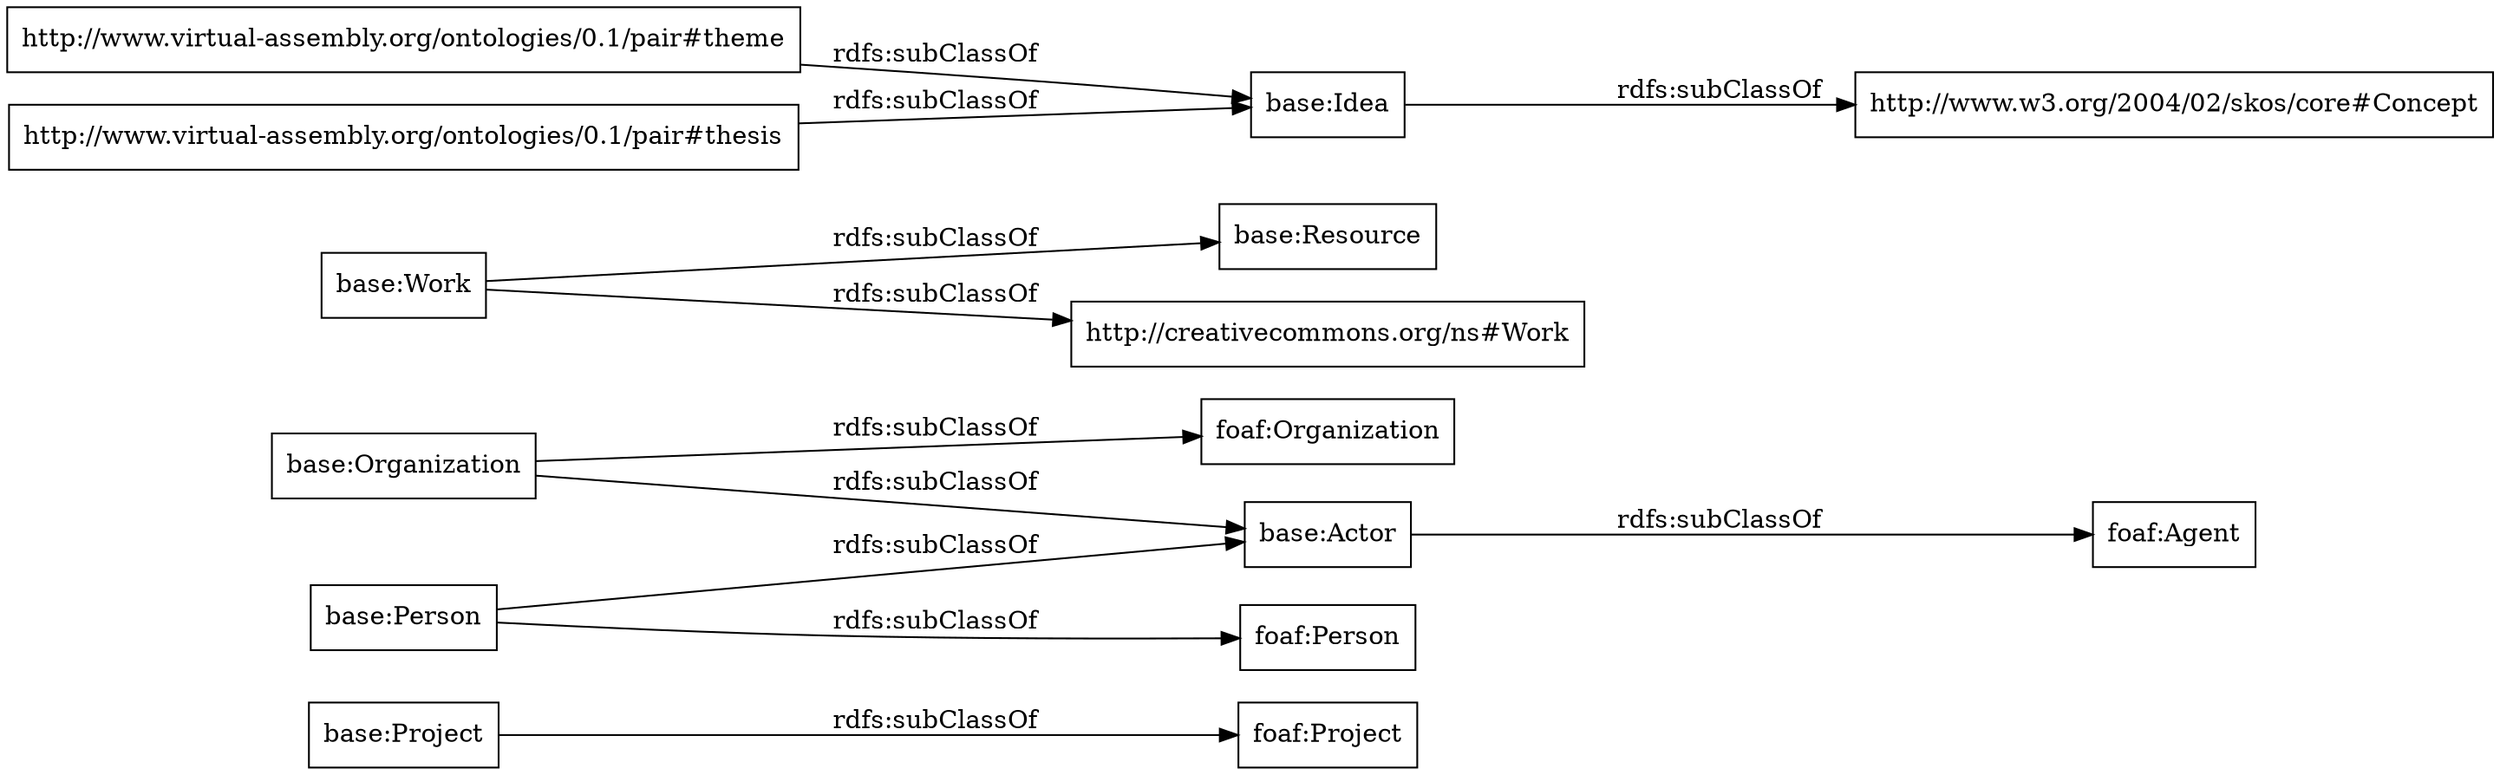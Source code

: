 digraph ar2dtool_diagram { 
rankdir=LR;
size="1000"
node [shape = rectangle, color="black"]; "foaf:Project" "foaf:Agent" "base:Organization" "base:Person" "base:Resource" "base:Work" "base:Idea" "http://www.virtual-assembly.org/ontologies/0.1/pair#theme" "http://www.virtual-assembly.org/ontologies/0.1/pair#thesis" "foaf:Person" "foaf:Organization" "http://www.w3.org/2004/02/skos/core#Concept" "base:Actor" "base:Project" "http://creativecommons.org/ns#Work" ; /*classes style*/
	"http://www.virtual-assembly.org/ontologies/0.1/pair#thesis" -> "base:Idea" [ label = "rdfs:subClassOf" ];
	"http://www.virtual-assembly.org/ontologies/0.1/pair#theme" -> "base:Idea" [ label = "rdfs:subClassOf" ];
	"base:Idea" -> "http://www.w3.org/2004/02/skos/core#Concept" [ label = "rdfs:subClassOf" ];
	"base:Project" -> "foaf:Project" [ label = "rdfs:subClassOf" ];
	"base:Person" -> "foaf:Person" [ label = "rdfs:subClassOf" ];
	"base:Person" -> "base:Actor" [ label = "rdfs:subClassOf" ];
	"base:Actor" -> "foaf:Agent" [ label = "rdfs:subClassOf" ];
	"base:Work" -> "base:Resource" [ label = "rdfs:subClassOf" ];
	"base:Work" -> "http://creativecommons.org/ns#Work" [ label = "rdfs:subClassOf" ];
	"base:Organization" -> "foaf:Organization" [ label = "rdfs:subClassOf" ];
	"base:Organization" -> "base:Actor" [ label = "rdfs:subClassOf" ];

}

